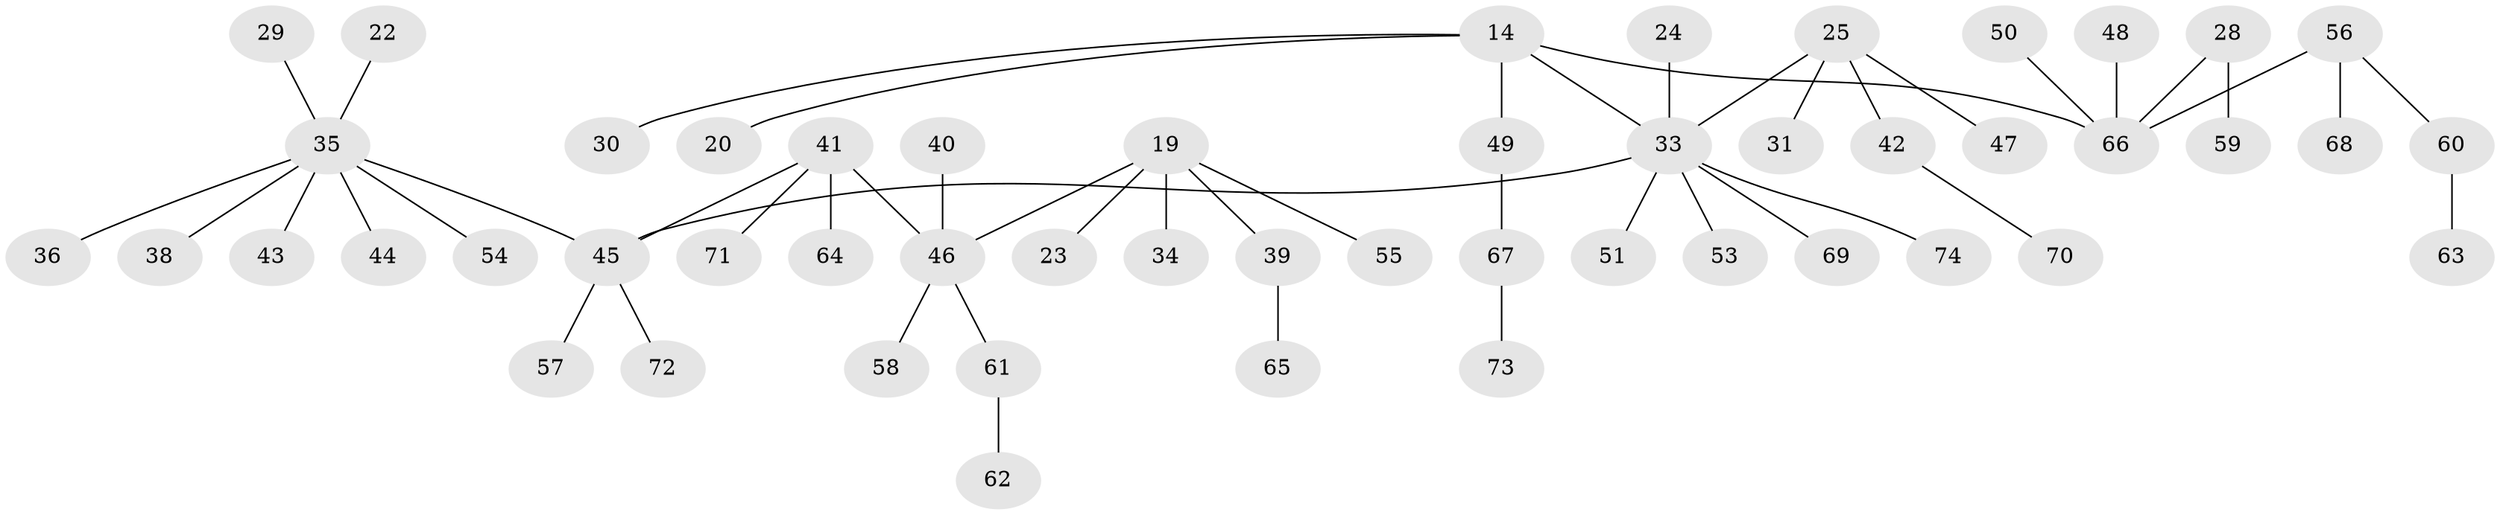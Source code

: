 // original degree distribution, {5: 0.05405405405405406, 3: 0.14864864864864866, 6: 0.013513513513513514, 4: 0.06756756756756757, 1: 0.527027027027027, 2: 0.1891891891891892}
// Generated by graph-tools (version 1.1) at 2025/56/03/04/25 21:56:10]
// undirected, 51 vertices, 50 edges
graph export_dot {
graph [start="1"]
  node [color=gray90,style=filled];
  14;
  19 [super="+10+15"];
  20;
  22;
  23;
  24;
  25 [super="+16"];
  28;
  29;
  30;
  31;
  33 [super="+8"];
  34;
  35 [super="+17+13"];
  36;
  38;
  39;
  40;
  41 [super="+12+32"];
  42;
  43;
  44;
  45 [super="+1+37"];
  46 [super="+4"];
  47;
  48;
  49;
  50;
  51;
  53;
  54;
  55;
  56 [super="+52"];
  57;
  58;
  59;
  60;
  61;
  62;
  63;
  64;
  65;
  66 [super="+21+27"];
  67;
  68;
  69;
  70;
  71;
  72;
  73;
  74;
  14 -- 20;
  14 -- 30;
  14 -- 49;
  14 -- 33;
  14 -- 66;
  19 -- 23;
  19 -- 55;
  19 -- 39;
  19 -- 46;
  19 -- 34;
  22 -- 35;
  24 -- 33;
  25 -- 33;
  25 -- 42;
  25 -- 31;
  25 -- 47;
  28 -- 59;
  28 -- 66;
  29 -- 35;
  33 -- 51;
  33 -- 69;
  33 -- 74;
  33 -- 53;
  33 -- 45;
  35 -- 38;
  35 -- 43;
  35 -- 36;
  35 -- 45;
  35 -- 44;
  35 -- 54;
  39 -- 65;
  40 -- 46;
  41 -- 64;
  41 -- 71;
  41 -- 45;
  41 -- 46;
  42 -- 70;
  45 -- 72;
  45 -- 57;
  46 -- 58;
  46 -- 61;
  48 -- 66;
  49 -- 67;
  50 -- 66;
  56 -- 68;
  56 -- 60;
  56 -- 66;
  60 -- 63;
  61 -- 62;
  67 -- 73;
}
